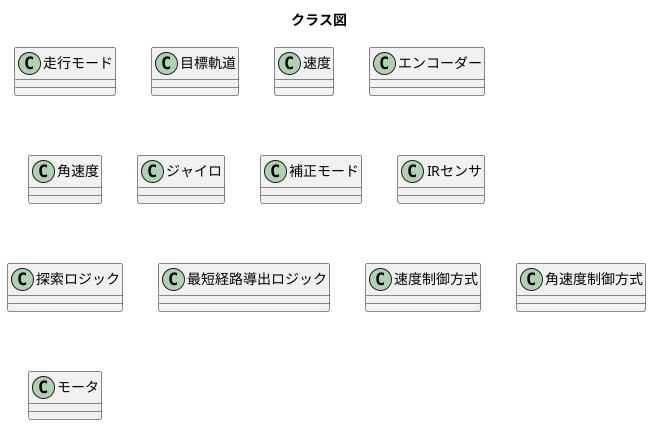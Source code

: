 @startuml
title クラス図

class 走行モード
Class 目標軌道
class 速度
class エンコーダー
class 角速度
class ジャイロ
class 補正モード
class IRセンサ
class 探索ロジック
class 最短経路導出ロジック
class 速度制御方式
class 角速度制御方式
class モータ


@enduml